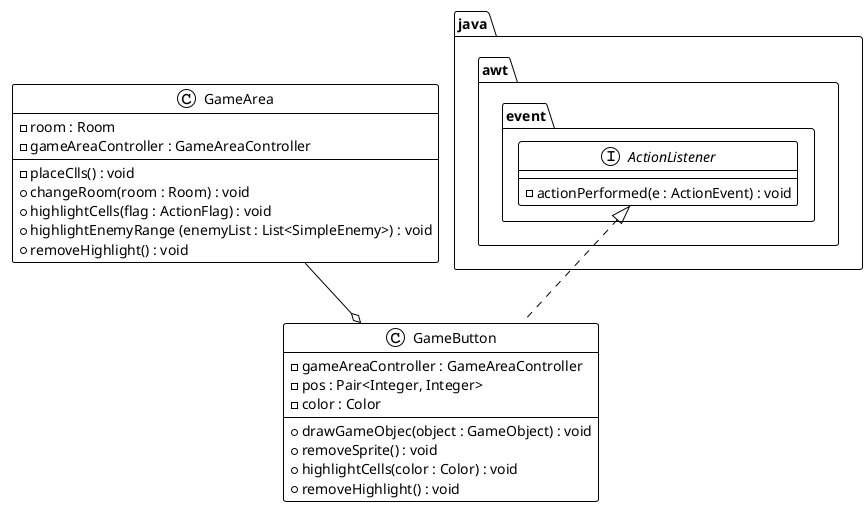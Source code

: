 @startuml GameArea
!theme plain

class GameArea{
    - room : Room
    - gameAreaController : GameAreaController
    - placeClls() : void
    + changeRoom(room : Room) : void
    + highlightCells(flag : ActionFlag) : void
    + highlightEnemyRange (enemyList : List<SimpleEnemy>) : void
    + removeHighlight() : void
} 

class GameButton{
    - gameAreaController : GameAreaController
    - pos : Pair<Integer, Integer>
    - color : Color
    + drawGameObjec(object : GameObject) : void
    + removeSprite() : void
    + highlightCells(color : Color) : void
    + removeHighlight() : void
}

interface java.awt.event.ActionListener{
    - actionPerformed(e : ActionEvent) : void
}

GameArea --o GameButton
class GameButton implements java.awt.event.ActionListener
@enduml

@startuml GameArea2
!theme plain

class GameArea{
    - room : Room
    - gameAreaController : GameAreaController
    - placeClls() : void
    + changeRoom(room : Room) : void
    + highlightCells(flag : ActionFlag) : void
    + highlightEnemyRange (enemyList : List<SimpleEnemy>) : void
    + removeHighlight() : void
} 

class GameAreaController{
    + generateNewRoom(player : Player) : void
    + makeAction(pos : Pair<Integer, Integer>) : void
    + removeGameObject(pos : Pair<Integer, Integer>) : void
    + moveGameObject(pos : Pair<Integer, Integer>) : void
}

class RandomRoomGenerator{
    + generateRoom(player : Player) : Room
}

GameArea --o GameAreaController
GameAreaController --o RandomRoomGenerator



@enduml